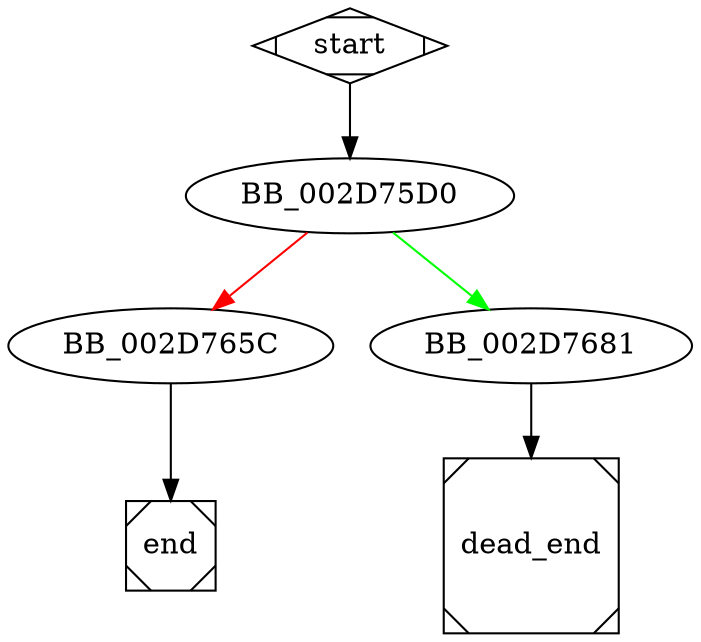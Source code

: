 digraph G {
  start -> BB_002D75D0;

  BB_002D75D0 -> BB_002D765C [color=red];
  BB_002D75D0 -> BB_002D7681 [color=green];
  
  BB_002D765C -> end;
  
  BB_002D7681 -> dead_end;
  
  start [shape=Mdiamond];
  end [shape=Msquare];
  dead_end [shape=Msquare];
}
